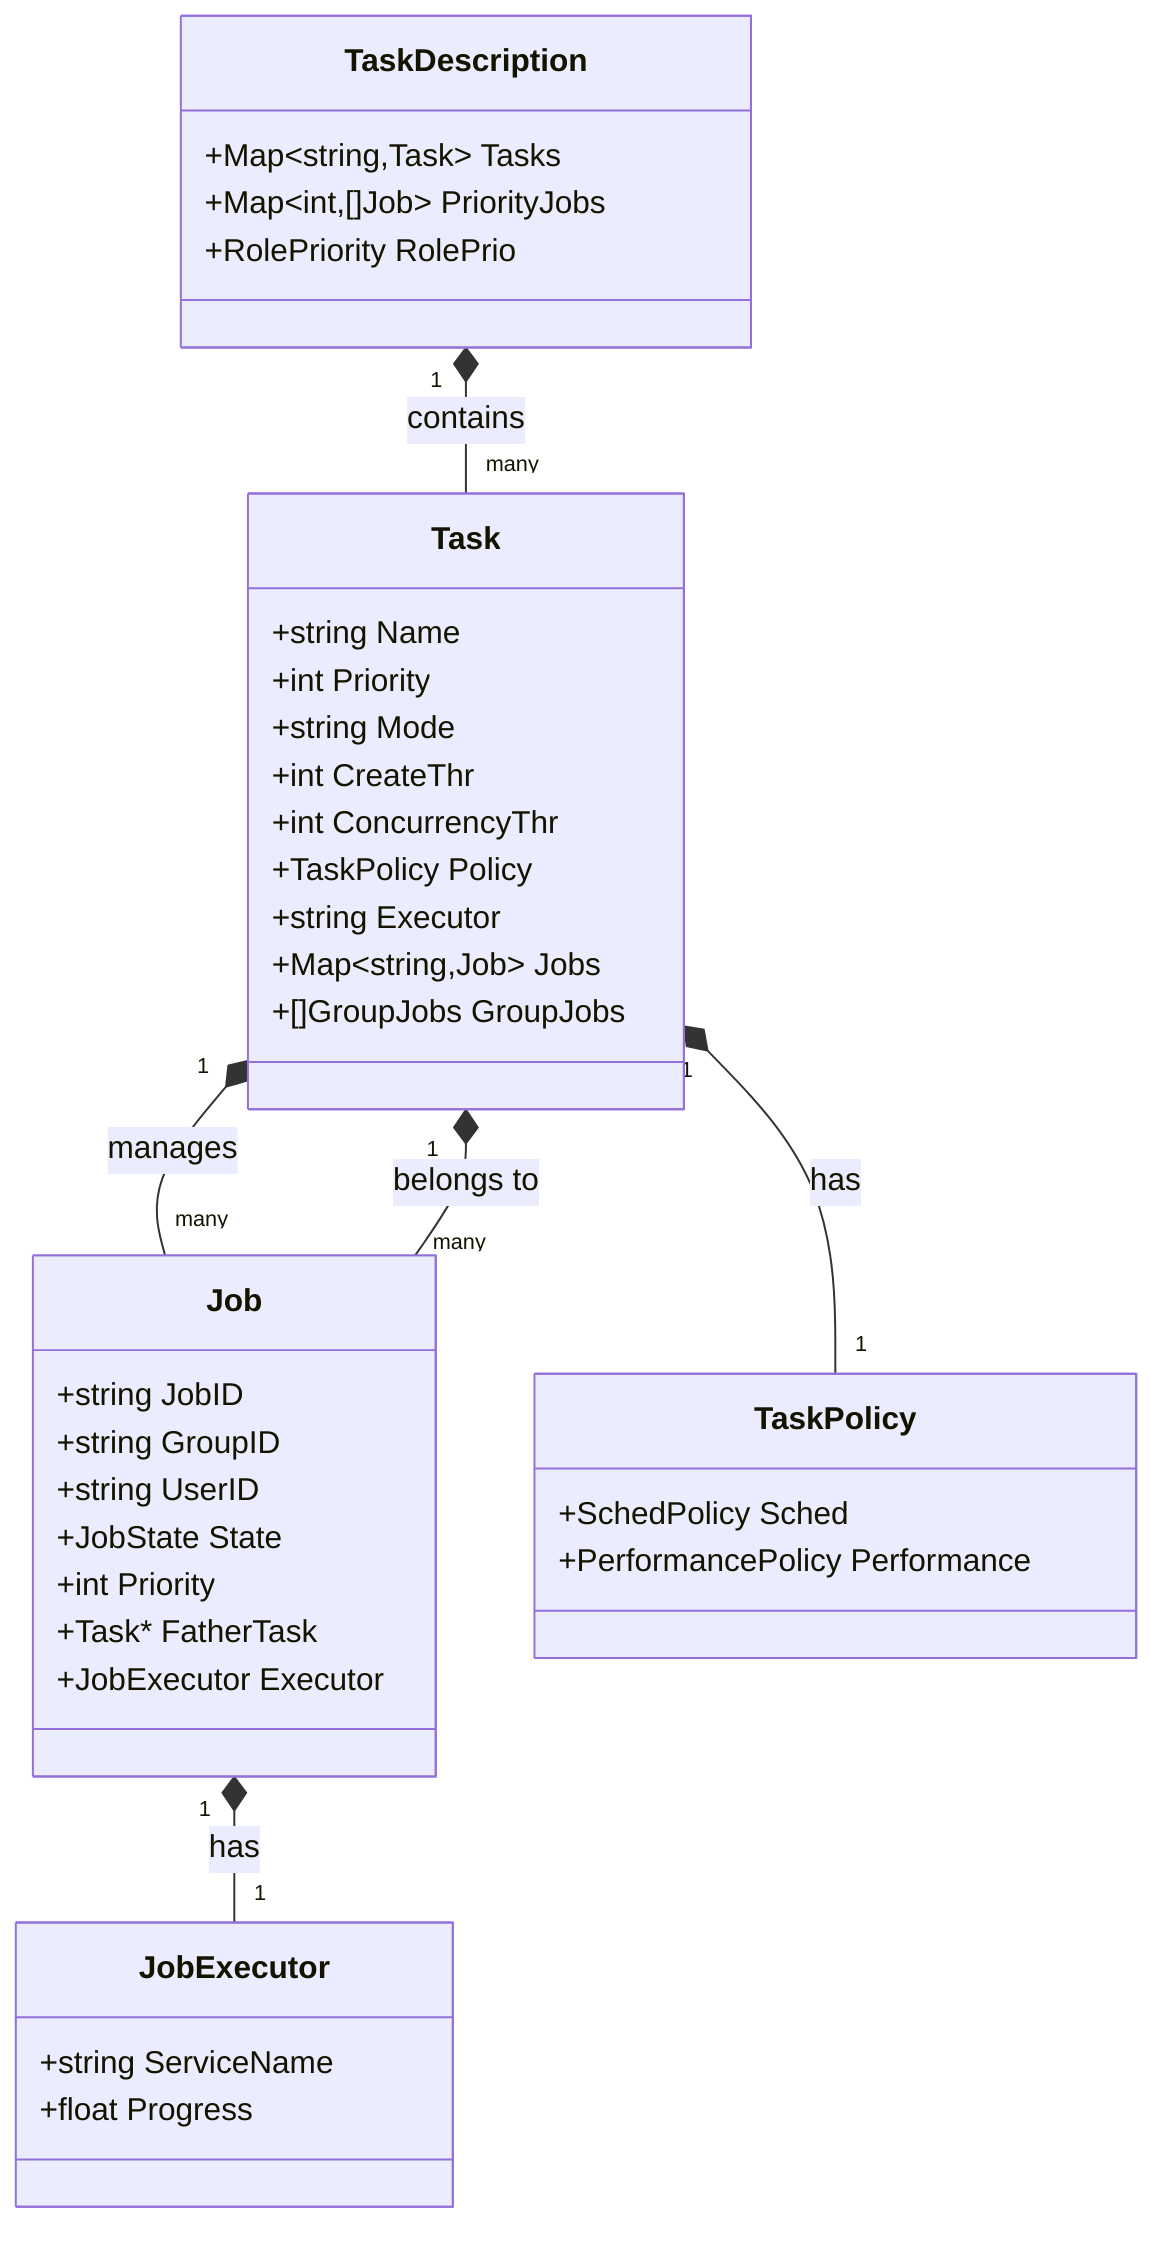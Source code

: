 classDiagram
    class TaskDescription {
        +Map~string,Task~ Tasks
        +Map~int,[]Job~ PriorityJobs
        +RolePriority RolePrio
    }

    class Task {
        +string Name
        +int Priority
        +string Mode
        +int CreateThr
        +int ConcurrencyThr
        +TaskPolicy Policy
        +string Executor
        +Map~string,Job~ Jobs
        +[]GroupJobs GroupJobs
    }

    class Job {
        +string JobID
        +string GroupID
        +string UserID
        +JobState State
        +int Priority
        +Task* FatherTask
        +JobExecutor Executor
    }

    class TaskPolicy {
        +SchedPolicy Sched
        +PerformancePolicy Performance
    }

    class JobExecutor {
        +string ServiceName
        +float Progress
    }

    TaskDescription "1" *-- "many" Task : contains
    Task "1" *-- "many" Job : manages
    Task "1" *-- "1" TaskPolicy : has
    Job "many" --* "1" Task : belongs to
    Job "1" *-- "1" JobExecutor : has